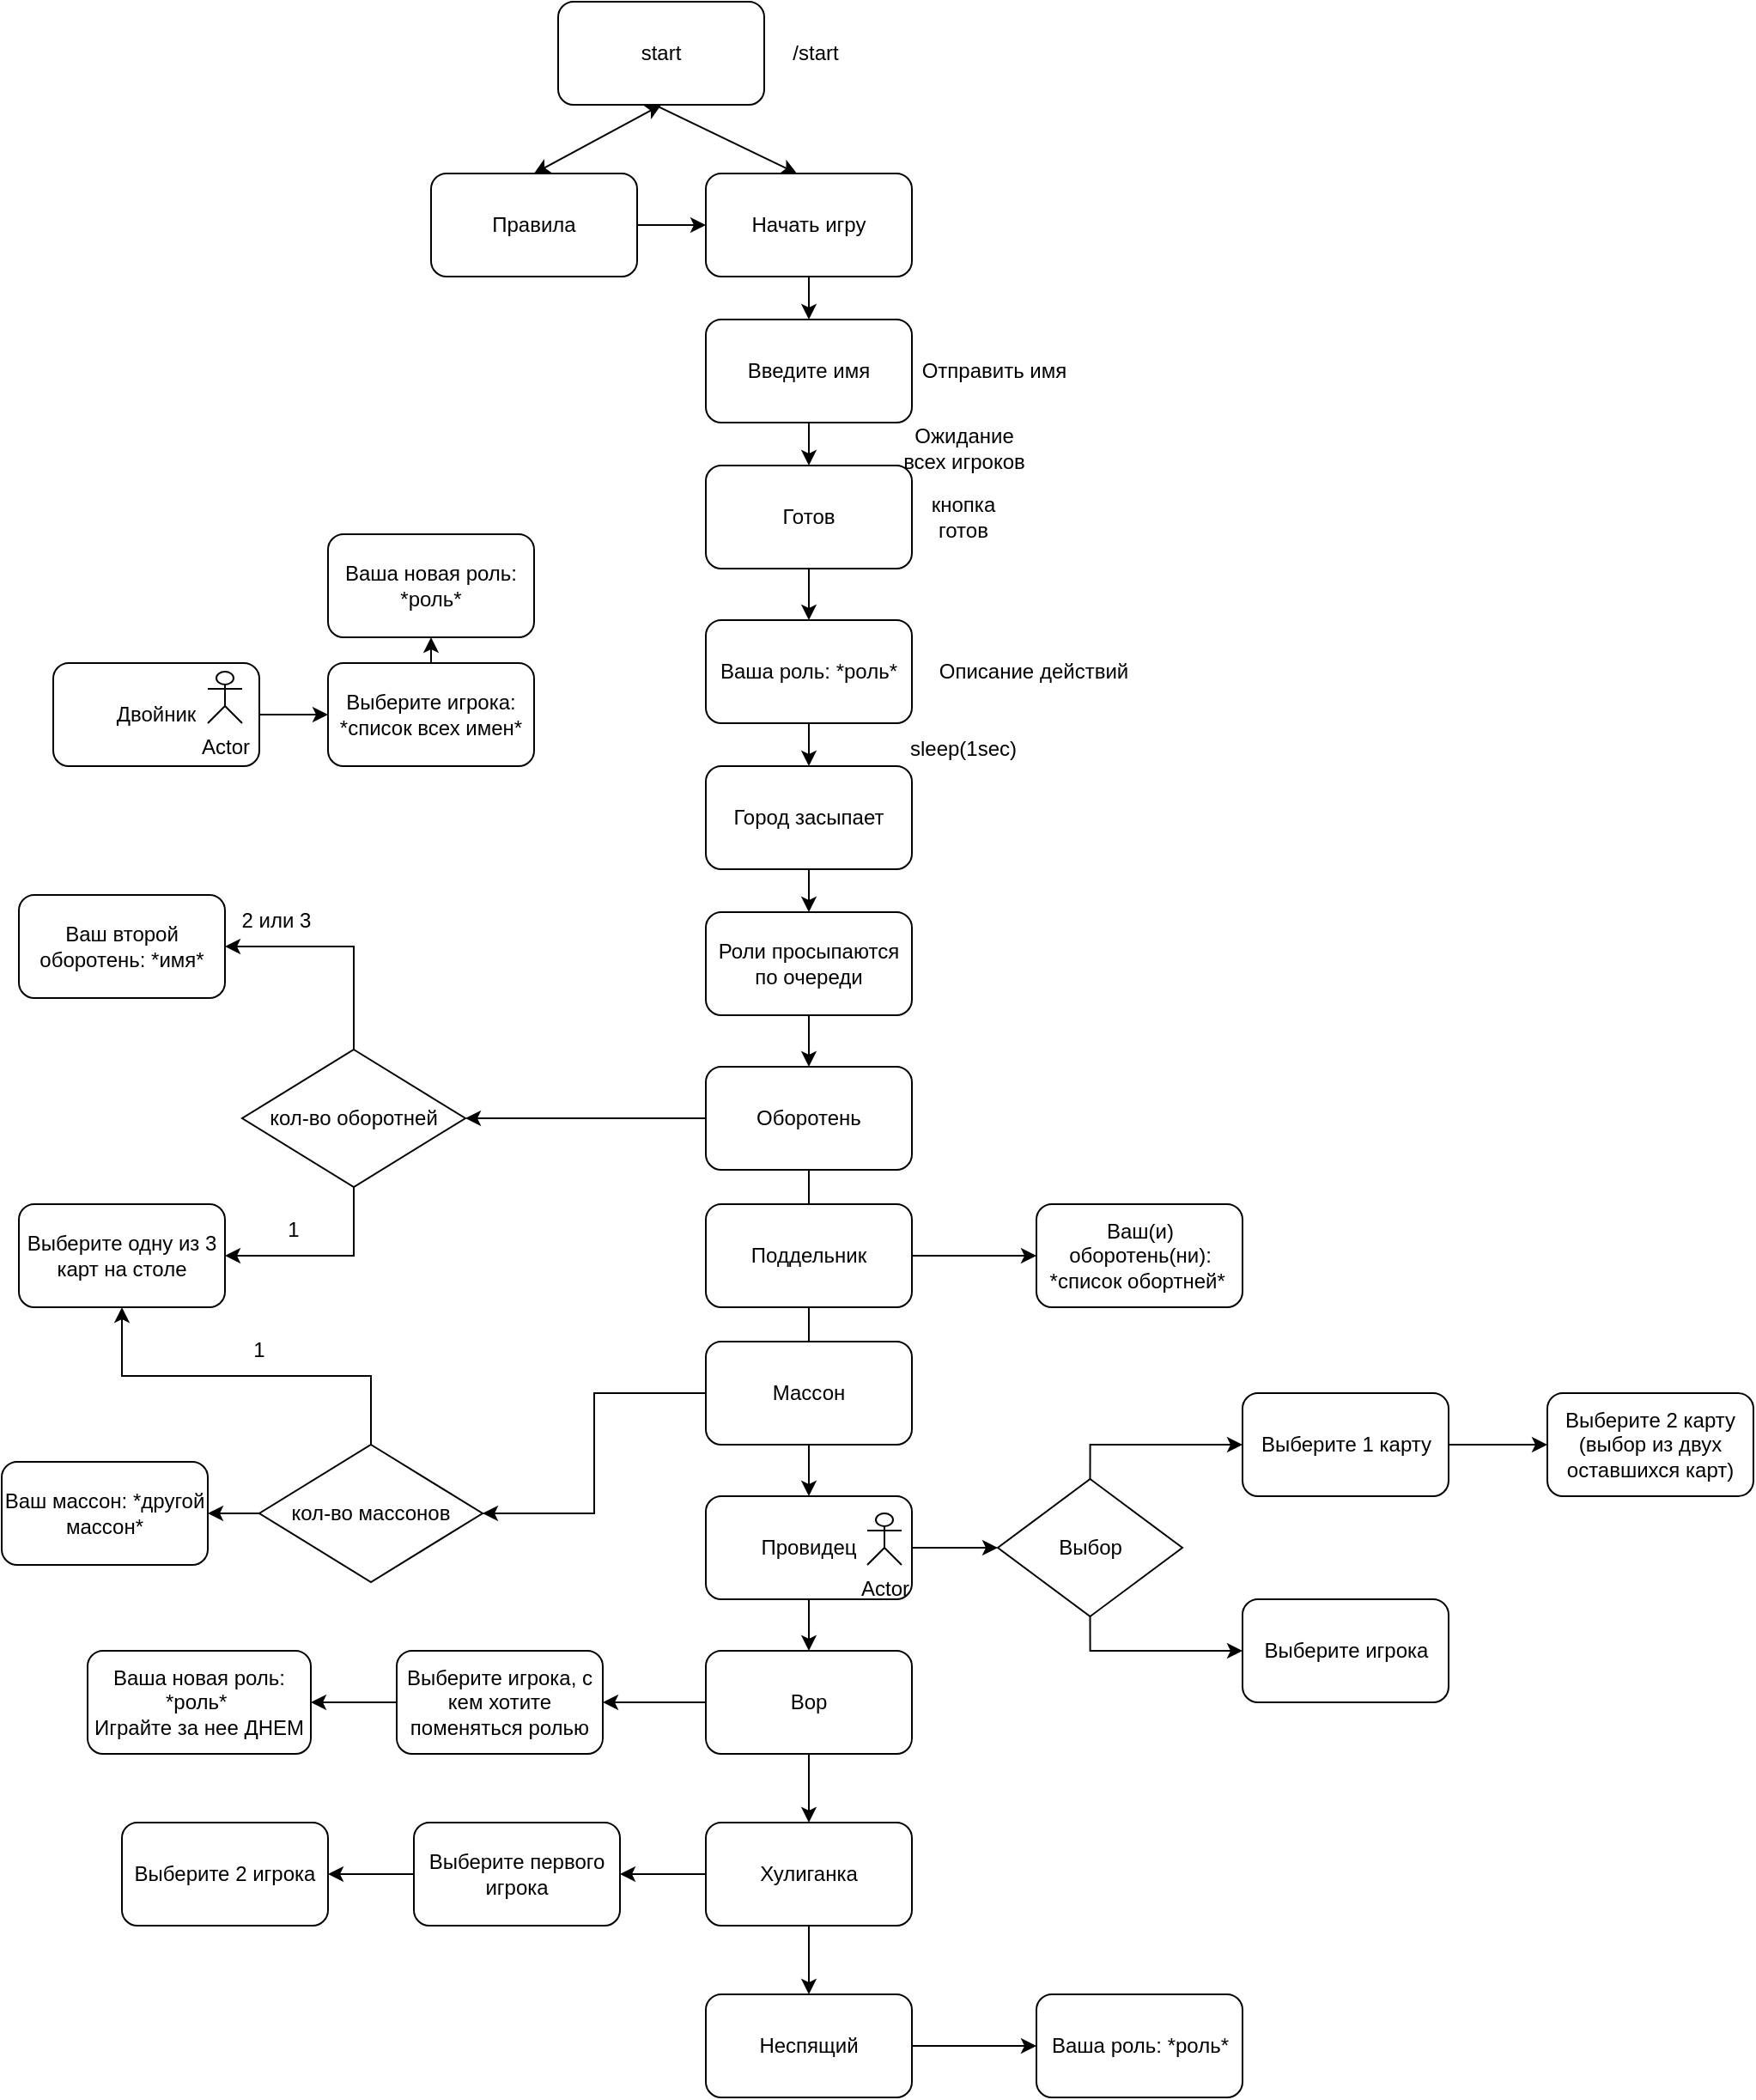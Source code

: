 <mxfile version="22.0.8" type="github" pages="2">
  <diagram name="Страница — 1" id="6bJ6J4g5H0hAXcQo4oVN">
    <mxGraphModel dx="1386" dy="759" grid="1" gridSize="10" guides="1" tooltips="1" connect="1" arrows="1" fold="1" page="1" pageScale="1" pageWidth="1169" pageHeight="1654" math="0" shadow="0">
      <root>
        <mxCell id="0" />
        <mxCell id="1" parent="0" />
        <mxCell id="LyIlBi1Wi5pkrEanXtp--1" value="start" style="rounded=1;whiteSpace=wrap;html=1;" vertex="1" parent="1">
          <mxGeometry x="354" y="80" width="120" height="60" as="geometry" />
        </mxCell>
        <mxCell id="LyIlBi1Wi5pkrEanXtp--7" value="Введите имя" style="rounded=1;whiteSpace=wrap;html=1;" vertex="1" parent="1">
          <mxGeometry x="440" y="265" width="120" height="60" as="geometry" />
        </mxCell>
        <mxCell id="LyIlBi1Wi5pkrEanXtp--8" value="" style="endArrow=classic;html=1;rounded=0;entryX=0.5;entryY=0;entryDx=0;entryDy=0;exitX=0.5;exitY=1;exitDx=0;exitDy=0;" edge="1" parent="1" source="LyIlBi1Wi5pkrEanXtp--16" target="LyIlBi1Wi5pkrEanXtp--7">
          <mxGeometry width="50" height="50" relative="1" as="geometry">
            <mxPoint x="414" y="310" as="sourcePoint" />
            <mxPoint x="464" y="190" as="targetPoint" />
          </mxGeometry>
        </mxCell>
        <mxCell id="LyIlBi1Wi5pkrEanXtp--9" value="/start" style="text;html=1;strokeColor=none;fillColor=none;align=center;verticalAlign=middle;whiteSpace=wrap;rounded=0;" vertex="1" parent="1">
          <mxGeometry x="474" y="95" width="60" height="30" as="geometry" />
        </mxCell>
        <mxCell id="LyIlBi1Wi5pkrEanXtp--44" style="edgeStyle=orthogonalEdgeStyle;rounded=0;orthogonalLoop=1;jettySize=auto;html=1;exitX=0.5;exitY=1;exitDx=0;exitDy=0;entryX=0.5;entryY=0;entryDx=0;entryDy=0;" edge="1" parent="1" source="LyIlBi1Wi5pkrEanXtp--13">
          <mxGeometry relative="1" as="geometry">
            <mxPoint x="500" y="610" as="targetPoint" />
          </mxGeometry>
        </mxCell>
        <mxCell id="LyIlBi1Wi5pkrEanXtp--13" value="Город засыпает" style="rounded=1;whiteSpace=wrap;html=1;" vertex="1" parent="1">
          <mxGeometry x="440" y="525" width="120" height="60" as="geometry" />
        </mxCell>
        <mxCell id="LyIlBi1Wi5pkrEanXtp--38" style="edgeStyle=orthogonalEdgeStyle;rounded=0;orthogonalLoop=1;jettySize=auto;html=1;exitX=1;exitY=0.5;exitDx=0;exitDy=0;entryX=0;entryY=0.5;entryDx=0;entryDy=0;" edge="1" parent="1" source="LyIlBi1Wi5pkrEanXtp--14" target="LyIlBi1Wi5pkrEanXtp--16">
          <mxGeometry relative="1" as="geometry" />
        </mxCell>
        <mxCell id="LyIlBi1Wi5pkrEanXtp--14" value="Правила" style="rounded=1;whiteSpace=wrap;html=1;" vertex="1" parent="1">
          <mxGeometry x="280" y="180" width="120" height="60" as="geometry" />
        </mxCell>
        <mxCell id="LyIlBi1Wi5pkrEanXtp--16" value="Начать игру" style="rounded=1;whiteSpace=wrap;html=1;" vertex="1" parent="1">
          <mxGeometry x="440" y="180" width="120" height="60" as="geometry" />
        </mxCell>
        <mxCell id="LyIlBi1Wi5pkrEanXtp--27" style="edgeStyle=orthogonalEdgeStyle;rounded=0;orthogonalLoop=1;jettySize=auto;html=1;exitX=0.5;exitY=1;exitDx=0;exitDy=0;" edge="1" parent="1" source="LyIlBi1Wi5pkrEanXtp--17">
          <mxGeometry relative="1" as="geometry">
            <mxPoint x="500" y="440" as="targetPoint" />
          </mxGeometry>
        </mxCell>
        <mxCell id="LyIlBi1Wi5pkrEanXtp--17" value="Готов" style="rounded=1;whiteSpace=wrap;html=1;" vertex="1" parent="1">
          <mxGeometry x="440" y="350" width="120" height="60" as="geometry" />
        </mxCell>
        <mxCell id="LyIlBi1Wi5pkrEanXtp--18" value="" style="endArrow=classic;html=1;rounded=0;entryX=0.5;entryY=0;entryDx=0;entryDy=0;exitX=0.5;exitY=1;exitDx=0;exitDy=0;" edge="1" parent="1" target="LyIlBi1Wi5pkrEanXtp--17" source="LyIlBi1Wi5pkrEanXtp--7">
          <mxGeometry width="50" height="50" relative="1" as="geometry">
            <mxPoint x="650" y="240" as="sourcePoint" />
            <mxPoint x="700" y="190" as="targetPoint" />
          </mxGeometry>
        </mxCell>
        <mxCell id="LyIlBi1Wi5pkrEanXtp--19" value="кнопка готов" style="text;html=1;strokeColor=none;fillColor=none;align=center;verticalAlign=middle;whiteSpace=wrap;rounded=0;" vertex="1" parent="1">
          <mxGeometry x="560" y="365" width="60" height="30" as="geometry" />
        </mxCell>
        <mxCell id="LyIlBi1Wi5pkrEanXtp--20" value="Отправить имя" style="text;html=1;strokeColor=none;fillColor=none;align=center;verticalAlign=middle;whiteSpace=wrap;rounded=0;" vertex="1" parent="1">
          <mxGeometry x="560" y="280" width="96" height="30" as="geometry" />
        </mxCell>
        <mxCell id="LyIlBi1Wi5pkrEanXtp--30" style="edgeStyle=orthogonalEdgeStyle;rounded=0;orthogonalLoop=1;jettySize=auto;html=1;exitX=0.5;exitY=1;exitDx=0;exitDy=0;entryX=0.5;entryY=0;entryDx=0;entryDy=0;" edge="1" parent="1" source="LyIlBi1Wi5pkrEanXtp--21" target="LyIlBi1Wi5pkrEanXtp--13">
          <mxGeometry relative="1" as="geometry" />
        </mxCell>
        <mxCell id="LyIlBi1Wi5pkrEanXtp--21" value="Ваша роль: *роль*&lt;br&gt;" style="rounded=1;whiteSpace=wrap;html=1;" vertex="1" parent="1">
          <mxGeometry x="440" y="440" width="120" height="60" as="geometry" />
        </mxCell>
        <mxCell id="LyIlBi1Wi5pkrEanXtp--26" value="" style="endArrow=classic;html=1;rounded=0;entryX=0.442;entryY=0;entryDx=0;entryDy=0;entryPerimeter=0;" edge="1" parent="1" target="LyIlBi1Wi5pkrEanXtp--16">
          <mxGeometry width="50" height="50" relative="1" as="geometry">
            <mxPoint x="410" y="140" as="sourcePoint" />
            <mxPoint x="240" y="200" as="targetPoint" />
            <Array as="points" />
          </mxGeometry>
        </mxCell>
        <mxCell id="LyIlBi1Wi5pkrEanXtp--28" value="Ожидание всех игроков" style="text;html=1;strokeColor=none;fillColor=none;align=center;verticalAlign=middle;whiteSpace=wrap;rounded=0;" vertex="1" parent="1">
          <mxGeometry x="547.5" y="325" width="85" height="30" as="geometry" />
        </mxCell>
        <mxCell id="LyIlBi1Wi5pkrEanXtp--33" value="" style="endArrow=classic;startArrow=classic;html=1;rounded=0;exitX=0.5;exitY=0;exitDx=0;exitDy=0;" edge="1" parent="1" source="LyIlBi1Wi5pkrEanXtp--14">
          <mxGeometry width="50" height="50" relative="1" as="geometry">
            <mxPoint x="364" y="190" as="sourcePoint" />
            <mxPoint x="414" y="140" as="targetPoint" />
          </mxGeometry>
        </mxCell>
        <mxCell id="LyIlBi1Wi5pkrEanXtp--40" value="Описание действий" style="text;html=1;strokeColor=none;fillColor=none;align=center;verticalAlign=middle;whiteSpace=wrap;rounded=0;" vertex="1" parent="1">
          <mxGeometry x="560" y="455" width="142" height="30" as="geometry" />
        </mxCell>
        <mxCell id="LyIlBi1Wi5pkrEanXtp--41" value="sleep(1sec)" style="text;html=1;strokeColor=none;fillColor=none;align=center;verticalAlign=middle;whiteSpace=wrap;rounded=0;" vertex="1" parent="1">
          <mxGeometry x="560" y="500" width="60" height="30" as="geometry" />
        </mxCell>
        <mxCell id="LyIlBi1Wi5pkrEanXtp--68" style="edgeStyle=orthogonalEdgeStyle;rounded=0;orthogonalLoop=1;jettySize=auto;html=1;exitX=0;exitY=0.5;exitDx=0;exitDy=0;entryX=1;entryY=0.5;entryDx=0;entryDy=0;" edge="1" parent="1" source="LyIlBi1Wi5pkrEanXtp--62" target="LyIlBi1Wi5pkrEanXtp--71">
          <mxGeometry relative="1" as="geometry">
            <mxPoint x="300" y="650" as="targetPoint" />
          </mxGeometry>
        </mxCell>
        <mxCell id="LyIlBi1Wi5pkrEanXtp--82" style="edgeStyle=orthogonalEdgeStyle;rounded=0;orthogonalLoop=1;jettySize=auto;html=1;exitX=0.5;exitY=1;exitDx=0;exitDy=0;" edge="1" parent="1" source="LyIlBi1Wi5pkrEanXtp--62">
          <mxGeometry relative="1" as="geometry">
            <mxPoint x="500" y="800" as="targetPoint" />
          </mxGeometry>
        </mxCell>
        <mxCell id="LyIlBi1Wi5pkrEanXtp--62" value="Оборотень" style="rounded=1;whiteSpace=wrap;html=1;" vertex="1" parent="1">
          <mxGeometry x="440" y="700" width="120" height="60" as="geometry" />
        </mxCell>
        <mxCell id="LyIlBi1Wi5pkrEanXtp--63" value="Ваш второй оборотень: *имя*" style="rounded=1;whiteSpace=wrap;html=1;" vertex="1" parent="1">
          <mxGeometry x="40" y="600" width="120" height="60" as="geometry" />
        </mxCell>
        <mxCell id="LyIlBi1Wi5pkrEanXtp--96" style="edgeStyle=orthogonalEdgeStyle;rounded=0;orthogonalLoop=1;jettySize=auto;html=1;exitX=0.5;exitY=1;exitDx=0;exitDy=0;entryX=0.5;entryY=0;entryDx=0;entryDy=0;" edge="1" parent="1" source="LyIlBi1Wi5pkrEanXtp--64" target="LyIlBi1Wi5pkrEanXtp--62">
          <mxGeometry relative="1" as="geometry" />
        </mxCell>
        <mxCell id="LyIlBi1Wi5pkrEanXtp--64" value="Роли просыпаются по очереди" style="rounded=1;whiteSpace=wrap;html=1;" vertex="1" parent="1">
          <mxGeometry x="440" y="610" width="120" height="60" as="geometry" />
        </mxCell>
        <mxCell id="LyIlBi1Wi5pkrEanXtp--79" style="edgeStyle=orthogonalEdgeStyle;rounded=0;orthogonalLoop=1;jettySize=auto;html=1;exitX=1;exitY=0.5;exitDx=0;exitDy=0;entryX=0;entryY=0.5;entryDx=0;entryDy=0;" edge="1" parent="1" source="LyIlBi1Wi5pkrEanXtp--65" target="LyIlBi1Wi5pkrEanXtp--66">
          <mxGeometry relative="1" as="geometry" />
        </mxCell>
        <mxCell id="LyIlBi1Wi5pkrEanXtp--65" value="Двойник" style="rounded=1;whiteSpace=wrap;html=1;" vertex="1" parent="1">
          <mxGeometry x="60" y="465" width="120" height="60" as="geometry" />
        </mxCell>
        <mxCell id="LyIlBi1Wi5pkrEanXtp--80" style="edgeStyle=orthogonalEdgeStyle;rounded=0;orthogonalLoop=1;jettySize=auto;html=1;exitX=0.5;exitY=0;exitDx=0;exitDy=0;entryX=0.5;entryY=1;entryDx=0;entryDy=0;" edge="1" parent="1" source="LyIlBi1Wi5pkrEanXtp--66" target="LyIlBi1Wi5pkrEanXtp--78">
          <mxGeometry relative="1" as="geometry" />
        </mxCell>
        <mxCell id="LyIlBi1Wi5pkrEanXtp--66" value="Выберите игрока: *список всех имен*" style="rounded=1;whiteSpace=wrap;html=1;" vertex="1" parent="1">
          <mxGeometry x="220" y="465" width="120" height="60" as="geometry" />
        </mxCell>
        <mxCell id="LyIlBi1Wi5pkrEanXtp--69" value="Выберите одну из 3 карт на столе" style="rounded=1;whiteSpace=wrap;html=1;" vertex="1" parent="1">
          <mxGeometry x="40" y="780" width="120" height="60" as="geometry" />
        </mxCell>
        <mxCell id="LyIlBi1Wi5pkrEanXtp--75" style="edgeStyle=orthogonalEdgeStyle;rounded=0;orthogonalLoop=1;jettySize=auto;html=1;exitX=0.5;exitY=1;exitDx=0;exitDy=0;entryX=1;entryY=0.5;entryDx=0;entryDy=0;" edge="1" parent="1" source="LyIlBi1Wi5pkrEanXtp--71" target="LyIlBi1Wi5pkrEanXtp--69">
          <mxGeometry relative="1" as="geometry" />
        </mxCell>
        <mxCell id="LyIlBi1Wi5pkrEanXtp--76" style="edgeStyle=orthogonalEdgeStyle;rounded=0;orthogonalLoop=1;jettySize=auto;html=1;exitX=0.5;exitY=0;exitDx=0;exitDy=0;entryX=1;entryY=0.5;entryDx=0;entryDy=0;" edge="1" parent="1" source="LyIlBi1Wi5pkrEanXtp--71" target="LyIlBi1Wi5pkrEanXtp--63">
          <mxGeometry relative="1" as="geometry" />
        </mxCell>
        <mxCell id="LyIlBi1Wi5pkrEanXtp--71" value="кол-во оборотней" style="rhombus;whiteSpace=wrap;html=1;" vertex="1" parent="1">
          <mxGeometry x="170" y="690" width="130" height="80" as="geometry" />
        </mxCell>
        <mxCell id="LyIlBi1Wi5pkrEanXtp--73" value="1" style="text;html=1;strokeColor=none;fillColor=none;align=center;verticalAlign=middle;whiteSpace=wrap;rounded=0;" vertex="1" parent="1">
          <mxGeometry x="170" y="780" width="60" height="30" as="geometry" />
        </mxCell>
        <mxCell id="LyIlBi1Wi5pkrEanXtp--77" value="2 или 3" style="text;html=1;strokeColor=none;fillColor=none;align=center;verticalAlign=middle;whiteSpace=wrap;rounded=0;" vertex="1" parent="1">
          <mxGeometry x="160" y="600" width="60" height="30" as="geometry" />
        </mxCell>
        <mxCell id="LyIlBi1Wi5pkrEanXtp--78" value="Ваша новая роль: *роль*" style="rounded=1;whiteSpace=wrap;html=1;" vertex="1" parent="1">
          <mxGeometry x="220" y="390" width="120" height="60" as="geometry" />
        </mxCell>
        <mxCell id="LyIlBi1Wi5pkrEanXtp--85" style="edgeStyle=orthogonalEdgeStyle;rounded=0;orthogonalLoop=1;jettySize=auto;html=1;exitX=1;exitY=0.5;exitDx=0;exitDy=0;entryX=0;entryY=0.5;entryDx=0;entryDy=0;" edge="1" parent="1" source="LyIlBi1Wi5pkrEanXtp--83" target="LyIlBi1Wi5pkrEanXtp--84">
          <mxGeometry relative="1" as="geometry" />
        </mxCell>
        <mxCell id="LyIlBi1Wi5pkrEanXtp--86" style="edgeStyle=orthogonalEdgeStyle;rounded=0;orthogonalLoop=1;jettySize=auto;html=1;exitX=0.5;exitY=1;exitDx=0;exitDy=0;" edge="1" parent="1" source="LyIlBi1Wi5pkrEanXtp--83">
          <mxGeometry relative="1" as="geometry">
            <mxPoint x="500" y="890" as="targetPoint" />
          </mxGeometry>
        </mxCell>
        <mxCell id="LyIlBi1Wi5pkrEanXtp--83" value="Поддельник" style="rounded=1;whiteSpace=wrap;html=1;" vertex="1" parent="1">
          <mxGeometry x="440" y="780" width="120" height="60" as="geometry" />
        </mxCell>
        <mxCell id="LyIlBi1Wi5pkrEanXtp--84" value="Ваш(и) оборотень(ни): *список обортней*&amp;nbsp;" style="rounded=1;whiteSpace=wrap;html=1;" vertex="1" parent="1">
          <mxGeometry x="632.5" y="780" width="120" height="60" as="geometry" />
        </mxCell>
        <mxCell id="LyIlBi1Wi5pkrEanXtp--91" style="edgeStyle=orthogonalEdgeStyle;rounded=0;orthogonalLoop=1;jettySize=auto;html=1;exitX=0;exitY=0.5;exitDx=0;exitDy=0;entryX=1;entryY=0.5;entryDx=0;entryDy=0;" edge="1" parent="1" source="LyIlBi1Wi5pkrEanXtp--87" target="LyIlBi1Wi5pkrEanXtp--88">
          <mxGeometry relative="1" as="geometry">
            <mxPoint x="310" y="920" as="targetPoint" />
          </mxGeometry>
        </mxCell>
        <mxCell id="LyIlBi1Wi5pkrEanXtp--95" style="edgeStyle=orthogonalEdgeStyle;rounded=0;orthogonalLoop=1;jettySize=auto;html=1;exitX=0.5;exitY=1;exitDx=0;exitDy=0;" edge="1" parent="1" source="LyIlBi1Wi5pkrEanXtp--87">
          <mxGeometry relative="1" as="geometry">
            <mxPoint x="500" y="950" as="targetPoint" />
          </mxGeometry>
        </mxCell>
        <mxCell id="LyIlBi1Wi5pkrEanXtp--87" value="Массон" style="rounded=1;whiteSpace=wrap;html=1;" vertex="1" parent="1">
          <mxGeometry x="440" y="860" width="120" height="60" as="geometry" />
        </mxCell>
        <mxCell id="LyIlBi1Wi5pkrEanXtp--89" style="edgeStyle=orthogonalEdgeStyle;rounded=0;orthogonalLoop=1;jettySize=auto;html=1;exitX=0.5;exitY=0;exitDx=0;exitDy=0;entryX=0.5;entryY=1;entryDx=0;entryDy=0;" edge="1" parent="1" source="LyIlBi1Wi5pkrEanXtp--88" target="LyIlBi1Wi5pkrEanXtp--69">
          <mxGeometry relative="1" as="geometry" />
        </mxCell>
        <mxCell id="LyIlBi1Wi5pkrEanXtp--94" style="edgeStyle=orthogonalEdgeStyle;rounded=0;orthogonalLoop=1;jettySize=auto;html=1;exitX=0;exitY=0.5;exitDx=0;exitDy=0;entryX=1;entryY=0.5;entryDx=0;entryDy=0;" edge="1" parent="1" source="LyIlBi1Wi5pkrEanXtp--88" target="LyIlBi1Wi5pkrEanXtp--93">
          <mxGeometry relative="1" as="geometry" />
        </mxCell>
        <mxCell id="LyIlBi1Wi5pkrEanXtp--88" value="кол-во массонов" style="rhombus;whiteSpace=wrap;html=1;" vertex="1" parent="1">
          <mxGeometry x="180" y="920" width="130" height="80" as="geometry" />
        </mxCell>
        <mxCell id="LyIlBi1Wi5pkrEanXtp--90" value="1" style="text;html=1;strokeColor=none;fillColor=none;align=center;verticalAlign=middle;whiteSpace=wrap;rounded=0;" vertex="1" parent="1">
          <mxGeometry x="150" y="850" width="60" height="30" as="geometry" />
        </mxCell>
        <mxCell id="LyIlBi1Wi5pkrEanXtp--93" value="Ваш массон: *другой массон*" style="rounded=1;whiteSpace=wrap;html=1;" vertex="1" parent="1">
          <mxGeometry x="30" y="930" width="120" height="60" as="geometry" />
        </mxCell>
        <mxCell id="kb9f10up2UWM7XCzW_Nm-5" style="edgeStyle=orthogonalEdgeStyle;rounded=0;orthogonalLoop=1;jettySize=auto;html=1;exitX=1;exitY=0.5;exitDx=0;exitDy=0;entryX=0;entryY=0.5;entryDx=0;entryDy=0;" edge="1" parent="1" source="LyIlBi1Wi5pkrEanXtp--97" target="kb9f10up2UWM7XCzW_Nm-4">
          <mxGeometry relative="1" as="geometry" />
        </mxCell>
        <mxCell id="kb9f10up2UWM7XCzW_Nm-10" style="edgeStyle=orthogonalEdgeStyle;rounded=0;orthogonalLoop=1;jettySize=auto;html=1;exitX=0.5;exitY=1;exitDx=0;exitDy=0;entryX=0.5;entryY=0;entryDx=0;entryDy=0;" edge="1" parent="1" source="LyIlBi1Wi5pkrEanXtp--97" target="kb9f10up2UWM7XCzW_Nm-9">
          <mxGeometry relative="1" as="geometry" />
        </mxCell>
        <mxCell id="LyIlBi1Wi5pkrEanXtp--97" value="Провидец" style="rounded=1;whiteSpace=wrap;html=1;" vertex="1" parent="1">
          <mxGeometry x="440" y="950" width="120" height="60" as="geometry" />
        </mxCell>
        <mxCell id="kb9f10up2UWM7XCzW_Nm-8" style="edgeStyle=orthogonalEdgeStyle;rounded=0;orthogonalLoop=1;jettySize=auto;html=1;exitX=1;exitY=0.5;exitDx=0;exitDy=0;entryX=0;entryY=0.5;entryDx=0;entryDy=0;" edge="1" parent="1" source="LyIlBi1Wi5pkrEanXtp--99" target="LyIlBi1Wi5pkrEanXtp--101">
          <mxGeometry relative="1" as="geometry" />
        </mxCell>
        <mxCell id="LyIlBi1Wi5pkrEanXtp--99" value="Выберите 1 карту" style="rounded=1;whiteSpace=wrap;html=1;" vertex="1" parent="1">
          <mxGeometry x="752.5" y="890" width="120" height="60" as="geometry" />
        </mxCell>
        <mxCell id="LyIlBi1Wi5pkrEanXtp--101" value="Выберите 2 карту&lt;br&gt;(выбор из двух оставшихся карт)" style="rounded=1;whiteSpace=wrap;html=1;" vertex="1" parent="1">
          <mxGeometry x="930" y="890" width="120" height="60" as="geometry" />
        </mxCell>
        <mxCell id="LyIlBi1Wi5pkrEanXtp--103" value="Выберите игрока" style="rounded=1;whiteSpace=wrap;html=1;" vertex="1" parent="1">
          <mxGeometry x="752.5" y="1010" width="120" height="60" as="geometry" />
        </mxCell>
        <mxCell id="kb9f10up2UWM7XCzW_Nm-6" style="edgeStyle=orthogonalEdgeStyle;rounded=0;orthogonalLoop=1;jettySize=auto;html=1;exitX=0.5;exitY=0;exitDx=0;exitDy=0;entryX=0;entryY=0.5;entryDx=0;entryDy=0;" edge="1" parent="1" source="kb9f10up2UWM7XCzW_Nm-4" target="LyIlBi1Wi5pkrEanXtp--99">
          <mxGeometry relative="1" as="geometry" />
        </mxCell>
        <mxCell id="kb9f10up2UWM7XCzW_Nm-7" style="edgeStyle=orthogonalEdgeStyle;rounded=0;orthogonalLoop=1;jettySize=auto;html=1;exitX=0.5;exitY=1;exitDx=0;exitDy=0;" edge="1" parent="1" source="kb9f10up2UWM7XCzW_Nm-4" target="LyIlBi1Wi5pkrEanXtp--103">
          <mxGeometry relative="1" as="geometry" />
        </mxCell>
        <mxCell id="kb9f10up2UWM7XCzW_Nm-4" value="Выбор" style="rhombus;whiteSpace=wrap;html=1;" vertex="1" parent="1">
          <mxGeometry x="610" y="940" width="107.5" height="80" as="geometry" />
        </mxCell>
        <mxCell id="kb9f10up2UWM7XCzW_Nm-14" style="edgeStyle=orthogonalEdgeStyle;rounded=0;orthogonalLoop=1;jettySize=auto;html=1;exitX=0;exitY=0.5;exitDx=0;exitDy=0;" edge="1" parent="1" source="kb9f10up2UWM7XCzW_Nm-9" target="kb9f10up2UWM7XCzW_Nm-11">
          <mxGeometry relative="1" as="geometry" />
        </mxCell>
        <mxCell id="kb9f10up2UWM7XCzW_Nm-18" style="edgeStyle=orthogonalEdgeStyle;rounded=0;orthogonalLoop=1;jettySize=auto;html=1;exitX=0.5;exitY=1;exitDx=0;exitDy=0;entryX=0.5;entryY=0;entryDx=0;entryDy=0;" edge="1" parent="1" source="kb9f10up2UWM7XCzW_Nm-9" target="kb9f10up2UWM7XCzW_Nm-17">
          <mxGeometry relative="1" as="geometry" />
        </mxCell>
        <mxCell id="kb9f10up2UWM7XCzW_Nm-9" value="Вор" style="rounded=1;whiteSpace=wrap;html=1;" vertex="1" parent="1">
          <mxGeometry x="440" y="1040" width="120" height="60" as="geometry" />
        </mxCell>
        <mxCell id="kb9f10up2UWM7XCzW_Nm-16" style="edgeStyle=orthogonalEdgeStyle;rounded=0;orthogonalLoop=1;jettySize=auto;html=1;exitX=0;exitY=0.5;exitDx=0;exitDy=0;entryX=1;entryY=0.5;entryDx=0;entryDy=0;" edge="1" parent="1" source="kb9f10up2UWM7XCzW_Nm-11" target="kb9f10up2UWM7XCzW_Nm-15">
          <mxGeometry relative="1" as="geometry" />
        </mxCell>
        <mxCell id="kb9f10up2UWM7XCzW_Nm-11" value="Выберите игрока, с кем хотите поменяться ролью" style="rounded=1;whiteSpace=wrap;html=1;" vertex="1" parent="1">
          <mxGeometry x="260" y="1040" width="120" height="60" as="geometry" />
        </mxCell>
        <mxCell id="kb9f10up2UWM7XCzW_Nm-12" value="Actor" style="shape=umlActor;verticalLabelPosition=bottom;verticalAlign=top;html=1;outlineConnect=0;" vertex="1" parent="1">
          <mxGeometry x="534" y="960" width="20" height="30" as="geometry" />
        </mxCell>
        <mxCell id="kb9f10up2UWM7XCzW_Nm-15" value="Ваша новая роль: *роль*&amp;nbsp;&lt;br&gt;Играйте за нее ДНЕМ" style="rounded=1;whiteSpace=wrap;html=1;" vertex="1" parent="1">
          <mxGeometry x="80" y="1040" width="130" height="60" as="geometry" />
        </mxCell>
        <mxCell id="kb9f10up2UWM7XCzW_Nm-21" style="edgeStyle=orthogonalEdgeStyle;rounded=0;orthogonalLoop=1;jettySize=auto;html=1;exitX=0;exitY=0.5;exitDx=0;exitDy=0;entryX=1;entryY=0.5;entryDx=0;entryDy=0;" edge="1" parent="1" source="kb9f10up2UWM7XCzW_Nm-17" target="kb9f10up2UWM7XCzW_Nm-19">
          <mxGeometry relative="1" as="geometry" />
        </mxCell>
        <mxCell id="kb9f10up2UWM7XCzW_Nm-23" style="edgeStyle=orthogonalEdgeStyle;rounded=0;orthogonalLoop=1;jettySize=auto;html=1;exitX=0.5;exitY=1;exitDx=0;exitDy=0;" edge="1" parent="1" source="kb9f10up2UWM7XCzW_Nm-17">
          <mxGeometry relative="1" as="geometry">
            <mxPoint x="500" y="1240" as="targetPoint" />
          </mxGeometry>
        </mxCell>
        <mxCell id="kb9f10up2UWM7XCzW_Nm-17" value="Хулиганка" style="rounded=1;whiteSpace=wrap;html=1;" vertex="1" parent="1">
          <mxGeometry x="440" y="1140" width="120" height="60" as="geometry" />
        </mxCell>
        <mxCell id="kb9f10up2UWM7XCzW_Nm-22" style="edgeStyle=orthogonalEdgeStyle;rounded=0;orthogonalLoop=1;jettySize=auto;html=1;exitX=0;exitY=0.5;exitDx=0;exitDy=0;entryX=1;entryY=0.5;entryDx=0;entryDy=0;" edge="1" parent="1" source="kb9f10up2UWM7XCzW_Nm-19" target="kb9f10up2UWM7XCzW_Nm-20">
          <mxGeometry relative="1" as="geometry" />
        </mxCell>
        <mxCell id="kb9f10up2UWM7XCzW_Nm-19" value="Выберите первого игрока" style="rounded=1;whiteSpace=wrap;html=1;" vertex="1" parent="1">
          <mxGeometry x="270" y="1140" width="120" height="60" as="geometry" />
        </mxCell>
        <mxCell id="kb9f10up2UWM7XCzW_Nm-20" value="Выберите 2 игрока" style="rounded=1;whiteSpace=wrap;html=1;" vertex="1" parent="1">
          <mxGeometry x="100" y="1140" width="120" height="60" as="geometry" />
        </mxCell>
        <mxCell id="kb9f10up2UWM7XCzW_Nm-26" style="edgeStyle=orthogonalEdgeStyle;rounded=0;orthogonalLoop=1;jettySize=auto;html=1;exitX=1;exitY=0.5;exitDx=0;exitDy=0;" edge="1" parent="1" source="kb9f10up2UWM7XCzW_Nm-24" target="kb9f10up2UWM7XCzW_Nm-25">
          <mxGeometry relative="1" as="geometry" />
        </mxCell>
        <mxCell id="kb9f10up2UWM7XCzW_Nm-24" value="Неспящий" style="rounded=1;whiteSpace=wrap;html=1;" vertex="1" parent="1">
          <mxGeometry x="440" y="1240" width="120" height="60" as="geometry" />
        </mxCell>
        <mxCell id="kb9f10up2UWM7XCzW_Nm-25" value="Ваша роль: *роль*" style="rounded=1;whiteSpace=wrap;html=1;" vertex="1" parent="1">
          <mxGeometry x="632.5" y="1240" width="120" height="60" as="geometry" />
        </mxCell>
        <mxCell id="kb9f10up2UWM7XCzW_Nm-28" value="Actor" style="shape=umlActor;verticalLabelPosition=bottom;verticalAlign=top;html=1;outlineConnect=0;" vertex="1" parent="1">
          <mxGeometry x="150" y="470" width="20" height="30" as="geometry" />
        </mxCell>
      </root>
    </mxGraphModel>
  </diagram>
  <diagram id="S7Aoay1-_35LaACyASHU" name="Страница — 2">
    <mxGraphModel dx="1386" dy="759" grid="1" gridSize="10" guides="1" tooltips="1" connect="1" arrows="1" fold="1" page="1" pageScale="1" pageWidth="827" pageHeight="1169" math="0" shadow="0">
      <root>
        <mxCell id="0" />
        <mxCell id="1" parent="0" />
      </root>
    </mxGraphModel>
  </diagram>
</mxfile>
